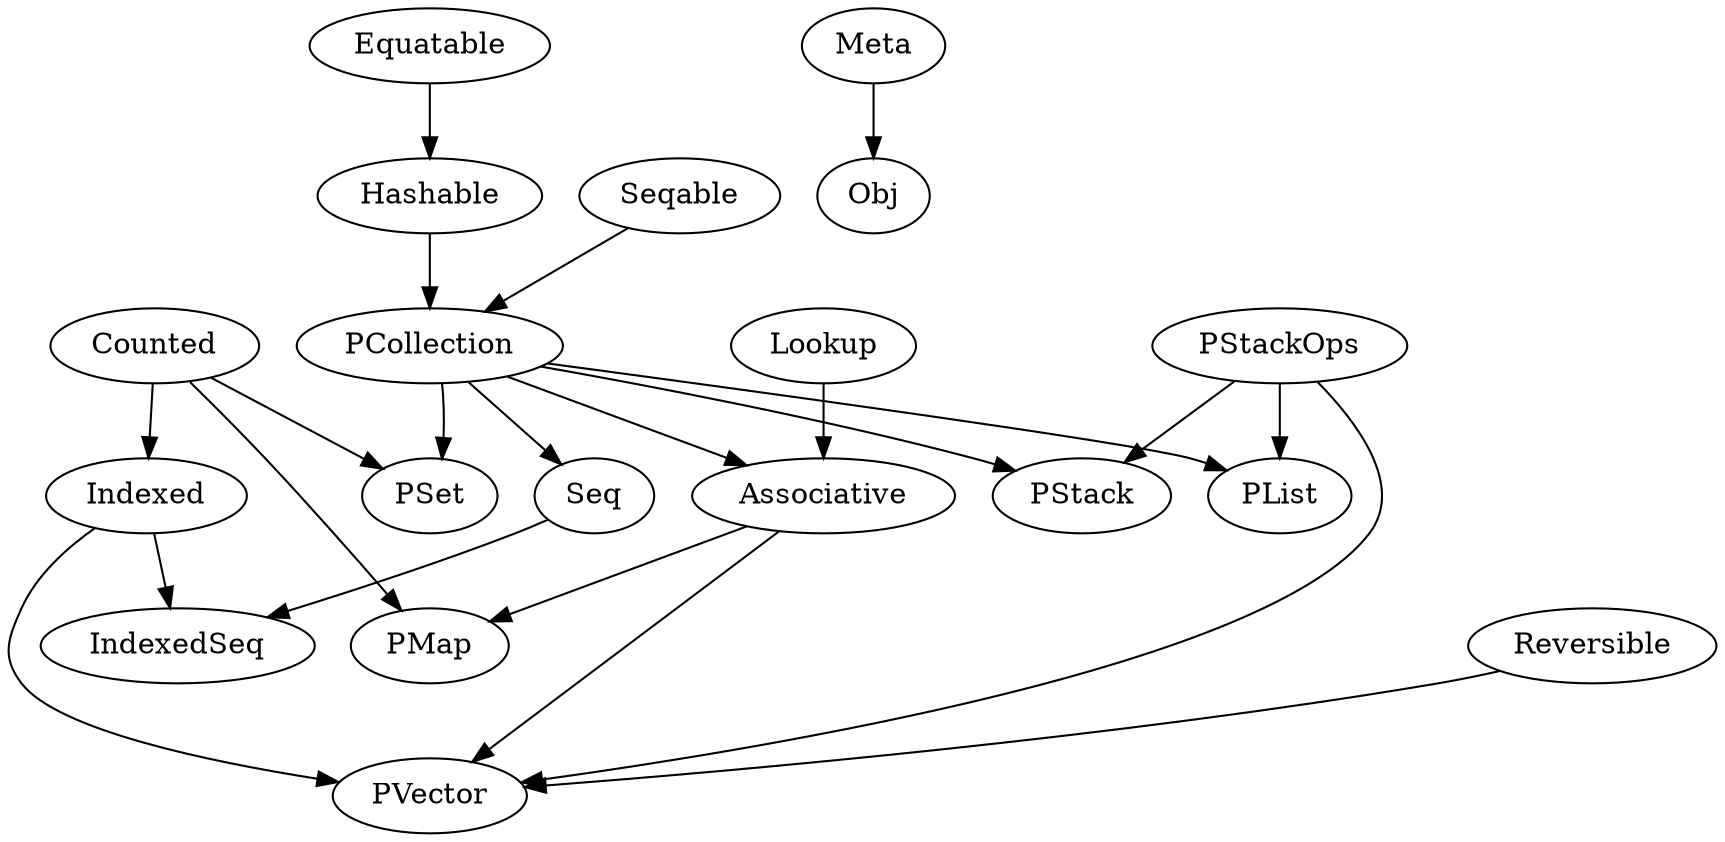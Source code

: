 digraph G {

	Equatable -> Hashable [weight=8];
	Hashable -> PCollection [weight=8];
	PCollection -> PSet [weight=8, style="invis"];
	PSet -> PMap [weight=8, style="invis"];
	PMap -> PVector  [weight=8, style="invis"];
	Seqable -> PCollection;
	PCollection -> PSet;
	PCollection -> Seq;
	PCollection -> PList;
	PCollection -> Associative;
	PCollection -> PStack;
	Counted -> Indexed;
	Indexed -> IndexedSeq;
	Seq -> IndexedSeq;
	Counted -> PSet;
	Counted -> PMap
	Lookup -> Associative;
	Associative -> PMap;
	Associative -> PVector;
	Reversible -> PVector;
	Indexed -> PVector;
	PStackOps -> PStack;
	PStackOps -> PVector;
	PStackOps	-> PList;



	Meta -> Obj;
}